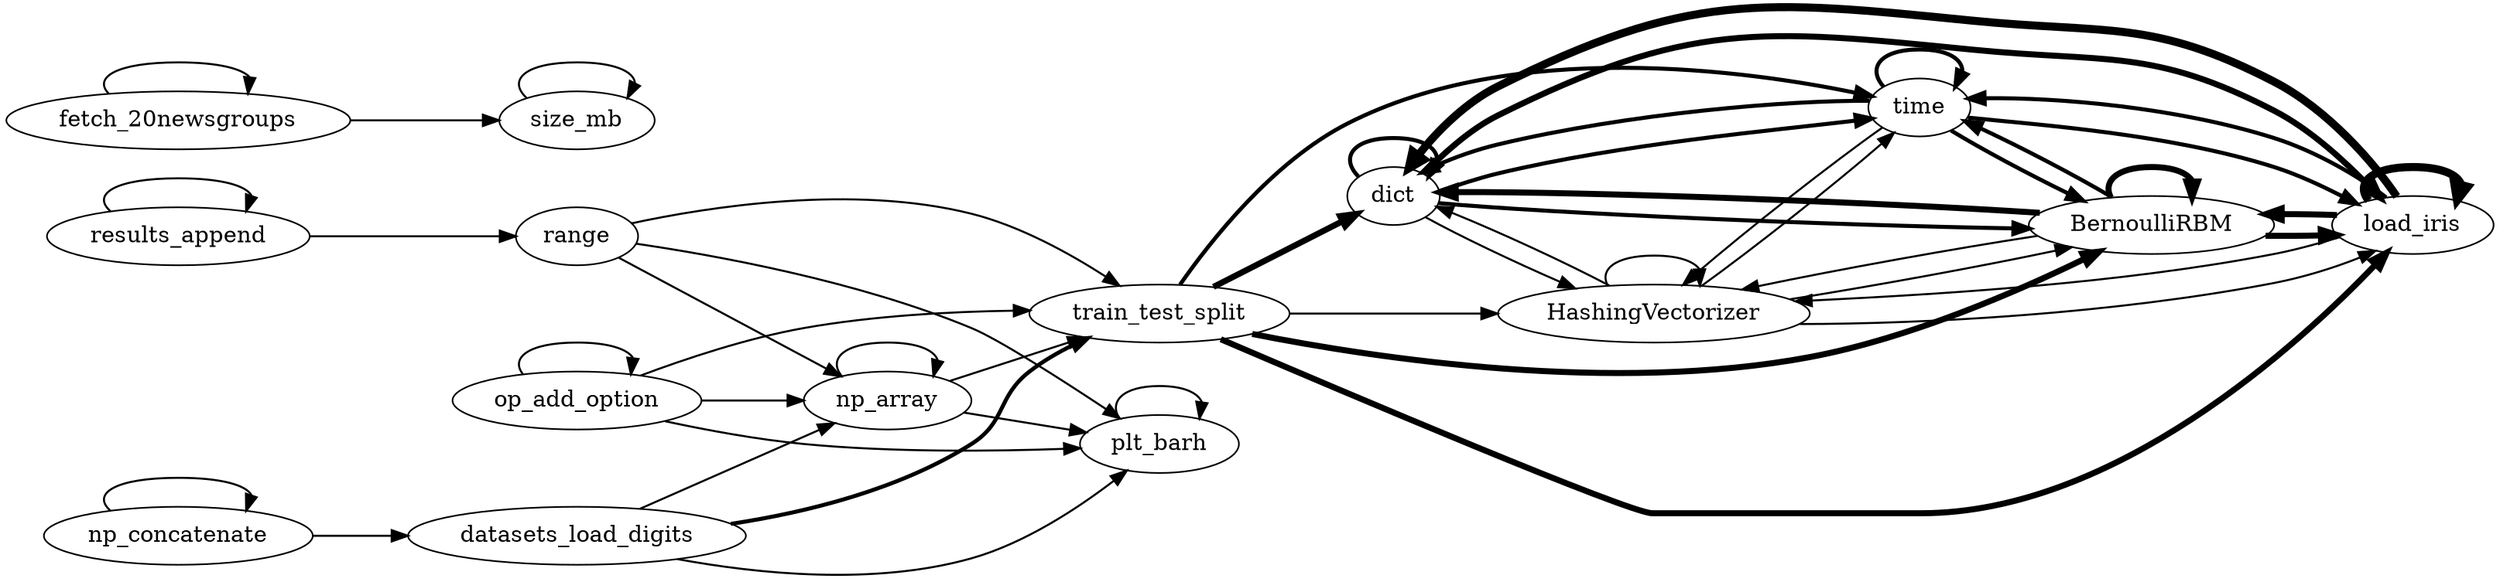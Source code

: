digraph G {
rankdir=LR
dict->HashingVectorizer [penwidth=1.25];
fetch_20newsgroups->size_mb [penwidth=1.25];
dict->load_iris [penwidth=3.75];
range->np_array [penwidth=1.25];
np_concatenate->np_concatenate [penwidth=1.25];
BernoulliRBM->load_iris [penwidth=3.75];
np_array->np_array [penwidth=1.25];
op_add_option->np_array [penwidth=1.25];
train_test_split->BernoulliRBM [penwidth=3.75];
train_test_split->time [penwidth=2.5];
op_add_option->train_test_split [penwidth=1.25];
BernoulliRBM->BernoulliRBM [penwidth=3.75];
load_iris->dict [penwidth=5.0];
results_append->results_append [penwidth=1.25];
range->train_test_split [penwidth=1.25];
np_array->plt_barh [penwidth=1.25];
op_add_option->plt_barh [penwidth=1.25];
HashingVectorizer->dict [penwidth=1.25];
datasets_load_digits->train_test_split [penwidth=2.5];
HashingVectorizer->HashingVectorizer [penwidth=1.25];
range->plt_barh [penwidth=1.25];
datasets_load_digits->np_array [penwidth=1.25];
HashingVectorizer->load_iris [penwidth=1.25];
time->load_iris [penwidth=2.5];
time->dict [penwidth=2.5];
load_iris->time [penwidth=2.5];
np_concatenate->datasets_load_digits [penwidth=1.25];
BernoulliRBM->time [penwidth=2.5];
train_test_split->load_iris [penwidth=3.75];
load_iris->HashingVectorizer [penwidth=1.25];
time->HashingVectorizer [penwidth=1.25];
fetch_20newsgroups->fetch_20newsgroups [penwidth=1.25];
op_add_option->op_add_option [penwidth=1.25];
datasets_load_digits->plt_barh [penwidth=1.25];
plt_barh->plt_barh [penwidth=1.25];
results_append->range [penwidth=1.25];
dict->dict [penwidth=2.5];
BernoulliRBM->HashingVectorizer [penwidth=1.25];
BernoulliRBM->dict [penwidth=3.75];
train_test_split->HashingVectorizer [penwidth=1.25];
train_test_split->dict [penwidth=3.75];
HashingVectorizer->BernoulliRBM [penwidth=1.25];
np_array->train_test_split [penwidth=1.25];
HashingVectorizer->time [penwidth=1.25];
dict->BernoulliRBM [penwidth=2.5];
dict->time [penwidth=2.5];
load_iris->BernoulliRBM [penwidth=3.75];
size_mb->size_mb [penwidth=1.25];
time->BernoulliRBM [penwidth=2.5];
load_iris->load_iris [penwidth=5.0];
time->time [penwidth=2.5];
}
